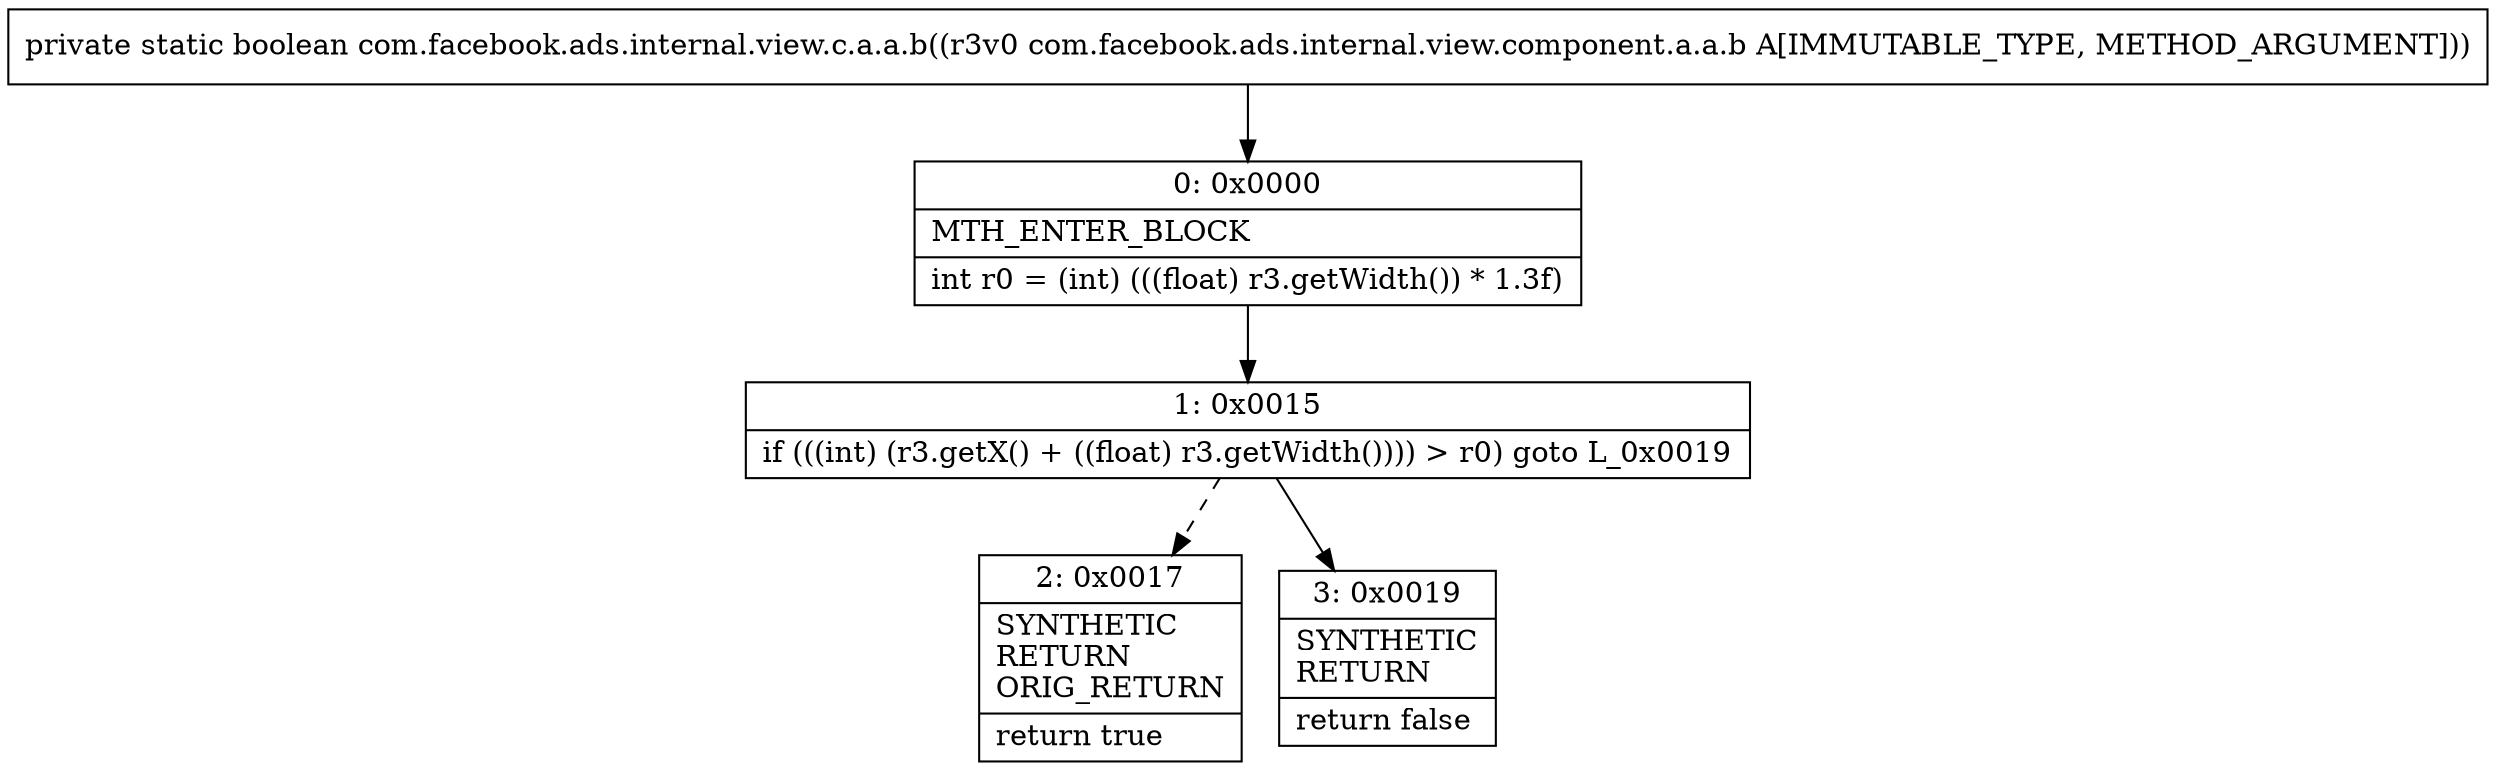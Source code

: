 digraph "CFG forcom.facebook.ads.internal.view.c.a.a.b(Lcom\/facebook\/ads\/internal\/view\/component\/a\/a\/b;)Z" {
Node_0 [shape=record,label="{0\:\ 0x0000|MTH_ENTER_BLOCK\l|int r0 = (int) (((float) r3.getWidth()) * 1.3f)\l}"];
Node_1 [shape=record,label="{1\:\ 0x0015|if (((int) (r3.getX() + ((float) r3.getWidth()))) \> r0) goto L_0x0019\l}"];
Node_2 [shape=record,label="{2\:\ 0x0017|SYNTHETIC\lRETURN\lORIG_RETURN\l|return true\l}"];
Node_3 [shape=record,label="{3\:\ 0x0019|SYNTHETIC\lRETURN\l|return false\l}"];
MethodNode[shape=record,label="{private static boolean com.facebook.ads.internal.view.c.a.a.b((r3v0 com.facebook.ads.internal.view.component.a.a.b A[IMMUTABLE_TYPE, METHOD_ARGUMENT])) }"];
MethodNode -> Node_0;
Node_0 -> Node_1;
Node_1 -> Node_2[style=dashed];
Node_1 -> Node_3;
}

